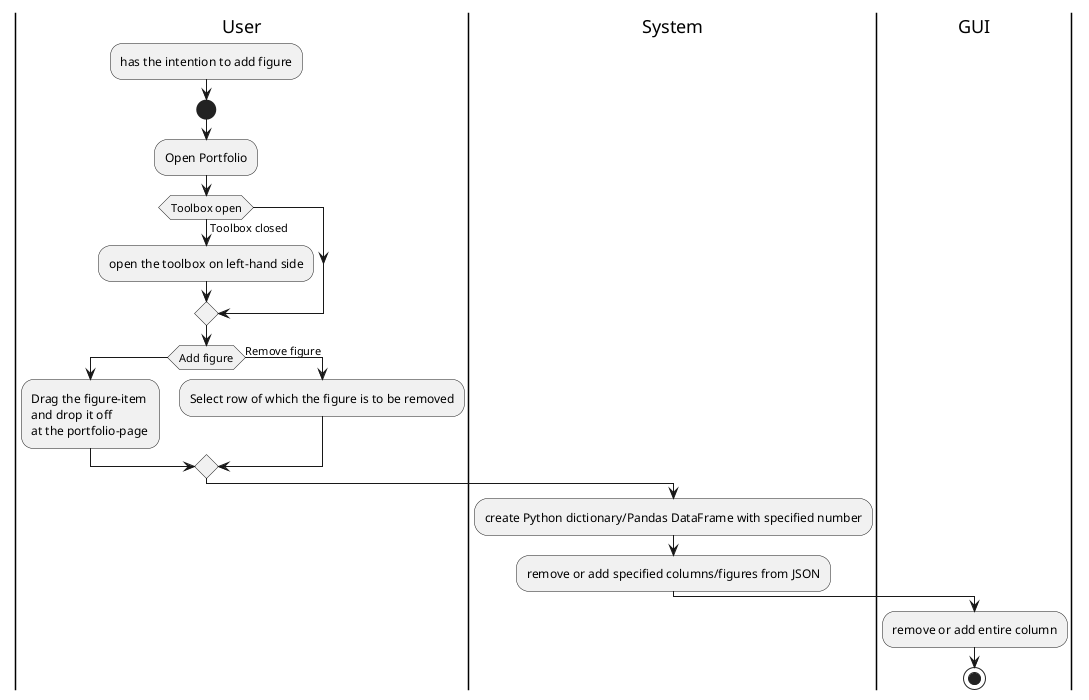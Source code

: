 @startuml
|User|
:has the intention to add figure;
start
:Open Portfolio;
if (Toolbox open)

else (Toolbox closed)
:open the toolbox on left-hand side;
endif

if (Add figure)
:Drag the figure-item \nand drop it off \nat the portfolio-page;
else (Remove figure)
:Select row of which the figure is to be removed;
endif

|System|
:create Python dictionary/Pandas DataFrame with specified number;
:remove or add specified columns/figures from JSON;
|GUI|
:remove or add entire column;
stop
@enduml